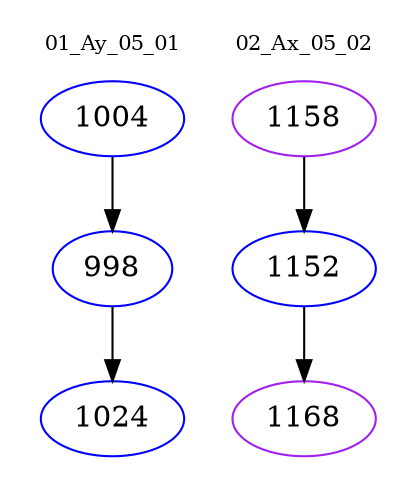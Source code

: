 digraph{
subgraph cluster_0 {
color = white
label = "01_Ay_05_01";
fontsize=10;
T0_1004 [label="1004", color="blue"]
T0_1004 -> T0_998 [color="black"]
T0_998 [label="998", color="blue"]
T0_998 -> T0_1024 [color="black"]
T0_1024 [label="1024", color="blue"]
}
subgraph cluster_1 {
color = white
label = "02_Ax_05_02";
fontsize=10;
T1_1158 [label="1158", color="purple"]
T1_1158 -> T1_1152 [color="black"]
T1_1152 [label="1152", color="blue"]
T1_1152 -> T1_1168 [color="black"]
T1_1168 [label="1168", color="purple"]
}
}
